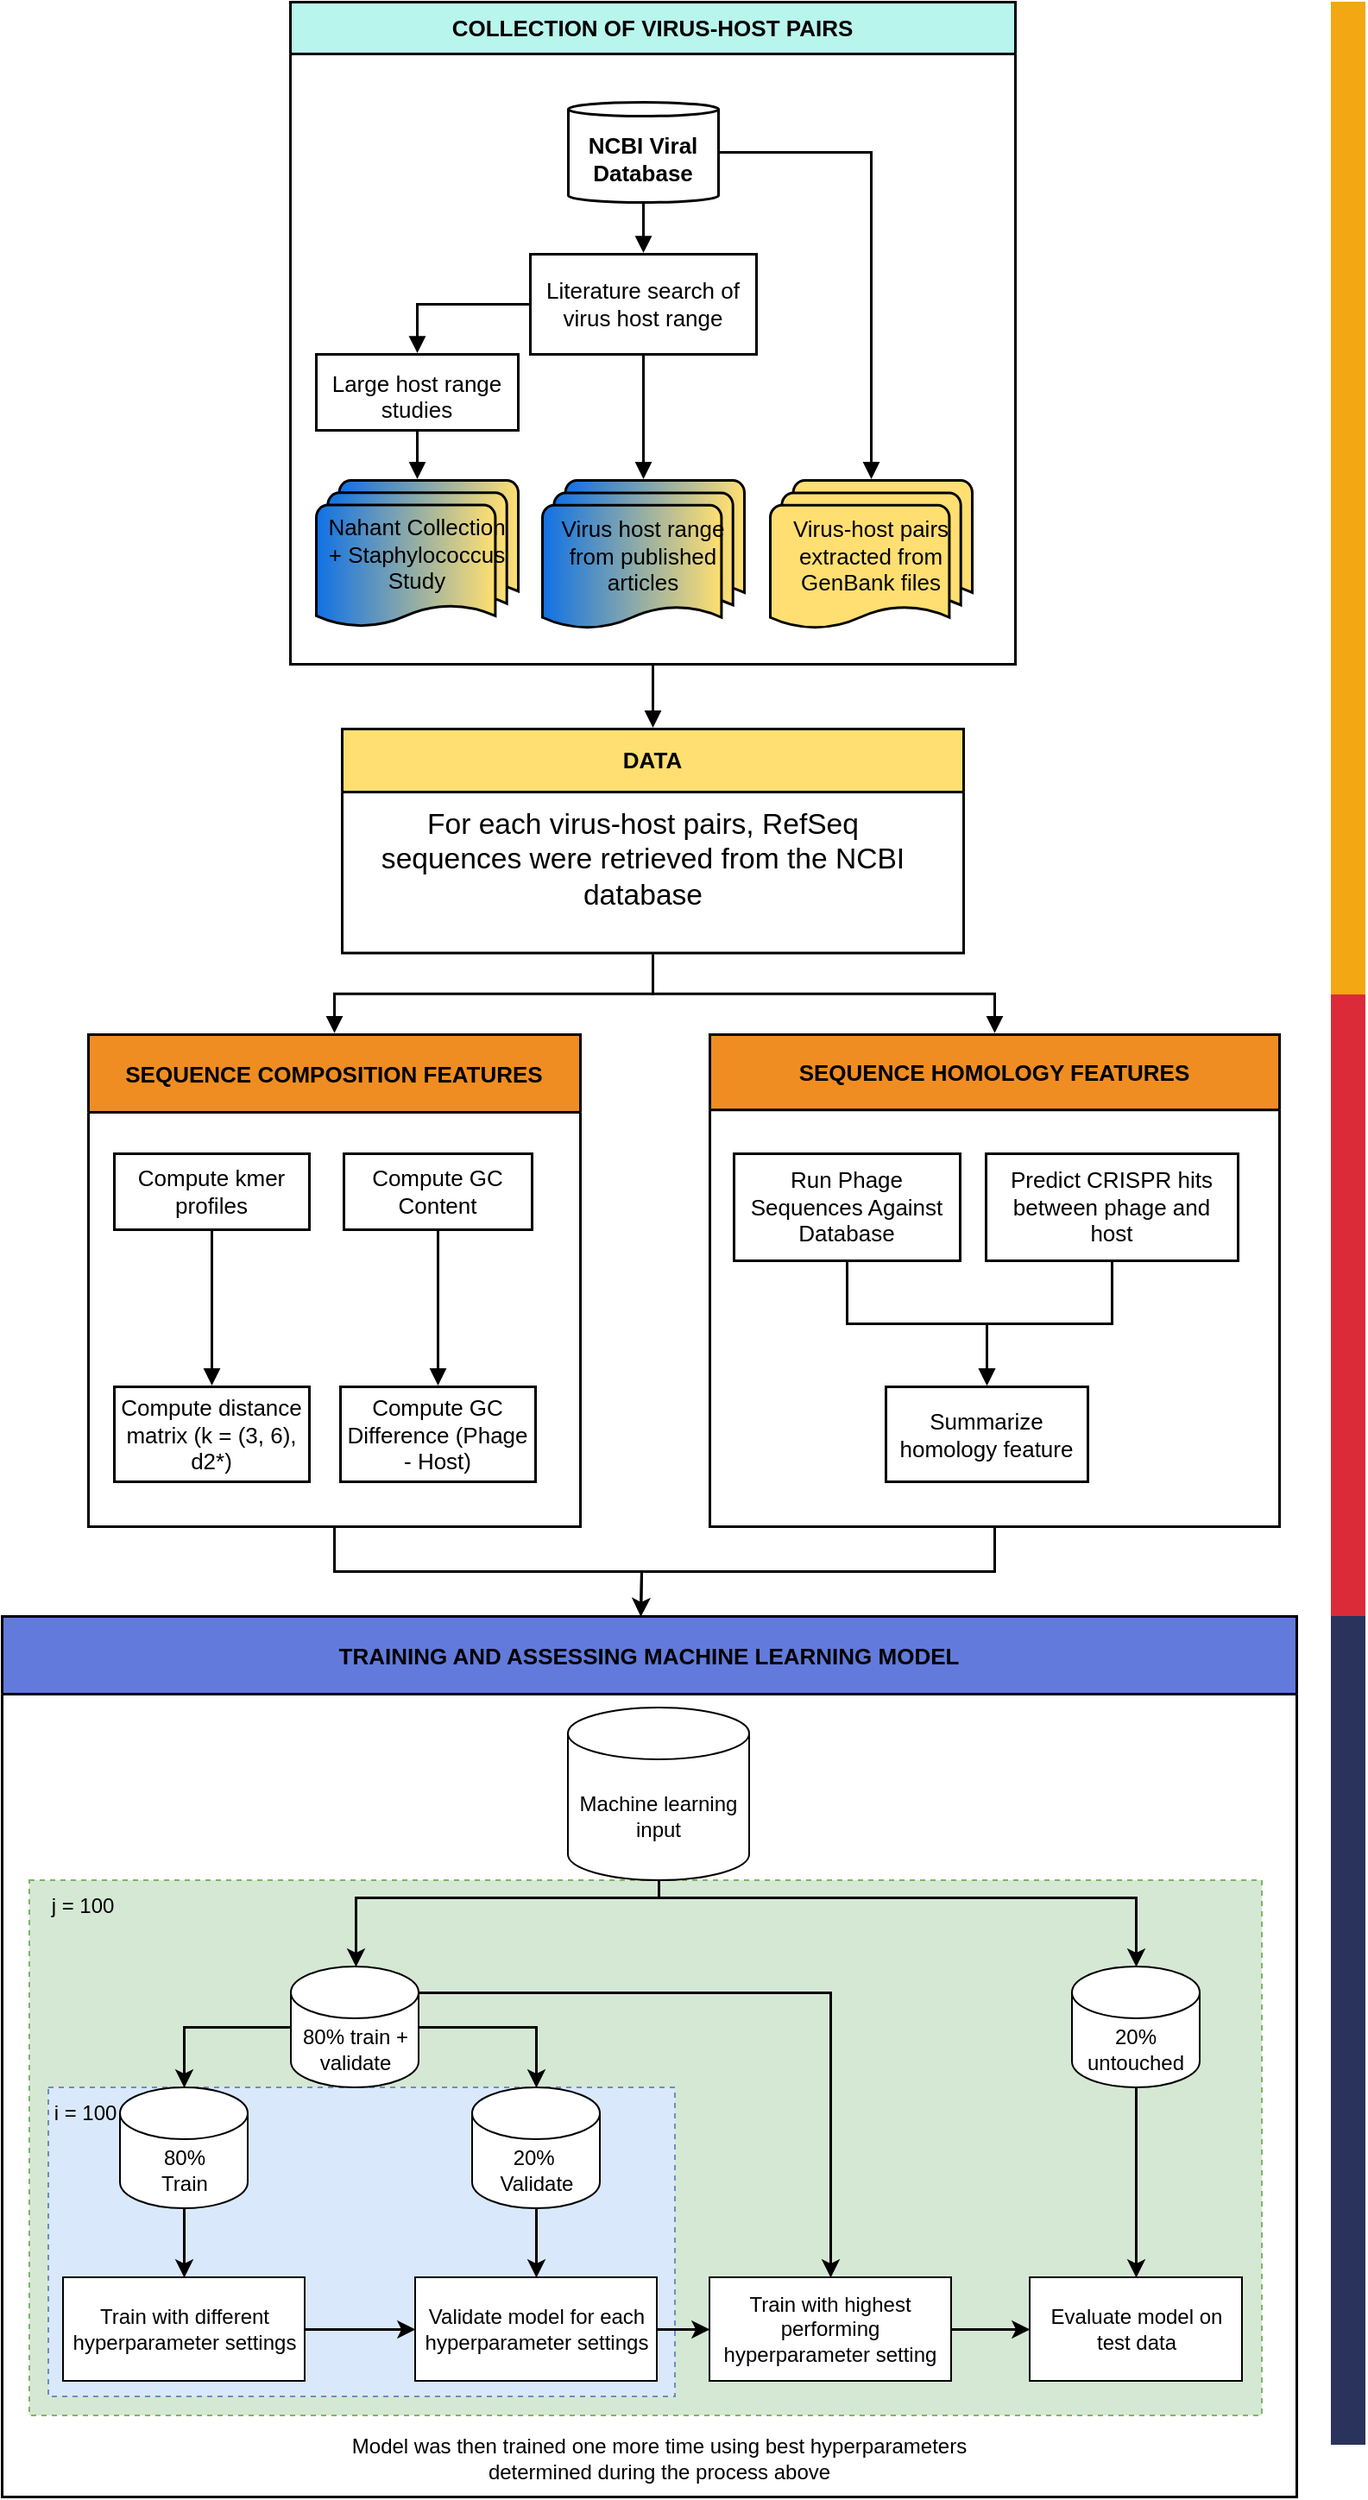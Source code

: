 <mxfile version="20.8.10" type="device"><diagram name="Page-1" id="h4UuCL4yLHBFFL_ZMvVP"><mxGraphModel dx="2440" dy="1428" grid="1" gridSize="10" guides="1" tooltips="1" connect="1" arrows="1" fold="1" page="1" pageScale="1" pageWidth="1200" pageHeight="1000" math="0" shadow="0"><root><mxCell id="0"/><mxCell id="1" parent="0"/><mxCell id="hdeiNulXDC0XY0RcI2Bd-73" value="" style="rounded=0;whiteSpace=wrap;html=1;fillColor=#d5e8d4;gradientDirection=east;strokeColor=#82b366;dashed=1;" vertex="1" parent="1"><mxGeometry x="76" y="1103" width="714" height="310" as="geometry"/></mxCell><mxCell id="hdeiNulXDC0XY0RcI2Bd-70" value="" style="rounded=0;whiteSpace=wrap;html=1;fillColor=#dae8fc;gradientDirection=east;strokeColor=#6c8ebf;dashed=1;" vertex="1" parent="1"><mxGeometry x="87" y="1223" width="363" height="179" as="geometry"/></mxCell><mxCell id="hdeiNulXDC0XY0RcI2Bd-84" style="edgeStyle=orthogonalEdgeStyle;rounded=0;orthogonalLoop=1;jettySize=auto;html=1;strokeWidth=1.5;exitX=0.5;exitY=1;exitDx=0;exitDy=0;" edge="1" parent="1" source="hdeiNulXDC0XY0RcI2Bd-1"><mxGeometry relative="1" as="geometry"><mxPoint x="430" y="950" as="targetPoint"/></mxGeometry></mxCell><mxCell id="hdeiNulXDC0XY0RcI2Bd-1" value="" style="fillColor=none;strokeColor=none;pointerEvents=0;fontStyle=0;html=1;whiteSpace=wrap;container=1;collapsible=0;childLayout=stackLayout;resizeParent=1;dropTarget=0;fontSize=13;spacing=0;strokeOpacity=100;fillOpacity=100;strokeWidth=1.5;" vertex="1" parent="1"><mxGeometry x="470" y="613" width="330" height="285" as="geometry"/></mxCell><mxCell id="hdeiNulXDC0XY0RcI2Bd-2" value="SEQUENCE HOMOLOGY FEATURES" style="swimlane;html=1;whiteSpace=wrap;connectable=0;startSize=43.575;dropTarget=0;rounded=0;spacing=0;strokeOpacity=100;fillOpacity=100;fillColor=#EF8D22;strokeWidth=1.5;container=1;pointerEvents=0;collapsible=0;recursiveResize=0;fontSize=13;fontColor=default;fontStyle=1;" vertex="1" parent="hdeiNulXDC0XY0RcI2Bd-1"><mxGeometry width="330" height="285" as="geometry"/></mxCell><mxCell id="hdeiNulXDC0XY0RcI2Bd-83" style="edgeStyle=orthogonalEdgeStyle;rounded=0;orthogonalLoop=1;jettySize=auto;html=1;strokeWidth=1.5;exitX=0.5;exitY=1;exitDx=0;exitDy=0;" edge="1" parent="1" source="hdeiNulXDC0XY0RcI2Bd-3"><mxGeometry relative="1" as="geometry"><mxPoint x="430" y="950" as="targetPoint"/></mxGeometry></mxCell><mxCell id="hdeiNulXDC0XY0RcI2Bd-3" value="" style="fillColor=none;strokeColor=none;pointerEvents=0;fontStyle=0;html=1;whiteSpace=wrap;container=1;collapsible=0;childLayout=stackLayout;resizeParent=1;dropTarget=0;fontSize=13;spacing=0;strokeOpacity=100;fillOpacity=100;strokeWidth=1.5;" vertex="1" parent="1"><mxGeometry x="110" y="613" width="285" height="285" as="geometry"/></mxCell><mxCell id="hdeiNulXDC0XY0RcI2Bd-4" value="SEQUENCE COMPOSITION FEATURES" style="swimlane;html=1;whiteSpace=wrap;connectable=0;startSize=45;dropTarget=0;rounded=0;spacing=0;strokeOpacity=100;fillOpacity=100;fillColor=#EF8D22;strokeWidth=1.5;container=1;pointerEvents=0;collapsible=0;recursiveResize=0;fontSize=13;fontColor=default;fontStyle=1;" vertex="1" parent="hdeiNulXDC0XY0RcI2Bd-3"><mxGeometry width="285" height="285" as="geometry"/></mxCell><mxCell id="hdeiNulXDC0XY0RcI2Bd-5" value="" style="fillColor=none;strokeColor=none;pointerEvents=0;fontStyle=0;html=1;whiteSpace=wrap;container=1;collapsible=0;childLayout=stackLayout;resizeParent=1;dropTarget=0;fontSize=13;spacing=0;strokeOpacity=100;strokeWidth=1.5;" vertex="1" parent="1"><mxGeometry x="257" y="436" width="360" height="129.725" as="geometry"/></mxCell><mxCell id="hdeiNulXDC0XY0RcI2Bd-6" value="DATA" style="swimlane;html=1;whiteSpace=wrap;connectable=0;startSize=36.525;dropTarget=0;rounded=0;spacing=0;strokeOpacity=100;strokeWidth=1.5;container=1;pointerEvents=0;collapsible=0;recursiveResize=0;fontSize=13;fontColor=default;fontStyle=1;fillColor=#ffdf71;" vertex="1" parent="hdeiNulXDC0XY0RcI2Bd-5"><mxGeometry width="360" height="129.725" as="geometry"/></mxCell><mxCell id="hdeiNulXDC0XY0RcI2Bd-7" value="&lt;span style=&quot;font-weight: normal;&quot;&gt;Compute GC Content&lt;/span&gt;" style="html=1;overflow=block;blockSpacing=1;whiteSpace=wrap;fontSize=13;fontColor=default;fontStyle=1;spacing=3.8;strokeOpacity=100;strokeWidth=1.5;lucidId=YBzUuhlkGyb6;" vertex="1" parent="1"><mxGeometry x="258" y="682" width="109" height="44" as="geometry"/></mxCell><mxCell id="hdeiNulXDC0XY0RcI2Bd-8" value="&lt;span style=&quot;font-weight: normal;&quot;&gt;Compute GC Difference (Phage - Host)&lt;/span&gt;" style="html=1;overflow=block;blockSpacing=1;whiteSpace=wrap;fontSize=13;fontColor=default;fontStyle=1;spacing=3.8;strokeOpacity=100;strokeWidth=1.5;lucidId=8BzUZ24bmEHo;" vertex="1" parent="1"><mxGeometry x="256" y="817" width="113" height="55" as="geometry"/></mxCell><mxCell id="hdeiNulXDC0XY0RcI2Bd-9" value="&lt;span style=&quot;font-weight: normal;&quot;&gt;Compute kmer profiles&lt;/span&gt;" style="html=1;overflow=block;blockSpacing=1;whiteSpace=wrap;fontSize=13;fontColor=default;fontStyle=1;spacing=3.8;strokeOpacity=100;strokeWidth=1.5;lucidId=_CzU1JqBuhhE;" vertex="1" parent="1"><mxGeometry x="125" y="682" width="113" height="44" as="geometry"/></mxCell><mxCell id="hdeiNulXDC0XY0RcI2Bd-10" value="" style="html=1;jettySize=18;whiteSpace=wrap;fontSize=13;strokeOpacity=100;strokeWidth=1.5;rounded=1;arcSize=0;edgeStyle=orthogonalEdgeStyle;startArrow=none;endArrow=block;endFill=1;exitX=0.5;exitY=1.017;exitPerimeter=0;entryX=0.5;entryY=-0.014;entryPerimeter=0;lucidId=jEzUUR57~SX2;" edge="1" parent="1" source="hdeiNulXDC0XY0RcI2Bd-7" target="hdeiNulXDC0XY0RcI2Bd-8"><mxGeometry width="100" height="100" relative="1" as="geometry"><Array as="points"/></mxGeometry></mxCell><mxCell id="hdeiNulXDC0XY0RcI2Bd-11" value="&lt;span style=&quot;font-weight: normal;&quot;&gt;Compute distance matrix (k = (3, 6), d2*)&lt;/span&gt;" style="html=1;overflow=block;blockSpacing=1;whiteSpace=wrap;fontSize=13;fontColor=default;fontStyle=1;spacing=3.8;strokeOpacity=100;strokeWidth=1.5;lucidId=OEzUiuUu0Ew5;" vertex="1" parent="1"><mxGeometry x="125" y="817" width="113" height="55" as="geometry"/></mxCell><mxCell id="hdeiNulXDC0XY0RcI2Bd-12" value="&lt;span style=&quot;font-weight: normal;&quot;&gt;Run Phage Sequences Against Database&lt;/span&gt;" style="html=1;overflow=block;blockSpacing=1;whiteSpace=wrap;fontSize=13;fontColor=default;fontStyle=1;spacing=3.8;strokeOpacity=100;strokeWidth=1.5;lucidId=8KzUAyYP.7yg;" vertex="1" parent="1"><mxGeometry x="484" y="682" width="131" height="62" as="geometry"/></mxCell><mxCell id="hdeiNulXDC0XY0RcI2Bd-13" value="&lt;span style=&quot;font-weight: normal;&quot;&gt;Predict CRISPR hits between phage and host&lt;/span&gt;" style="html=1;overflow=block;blockSpacing=1;whiteSpace=wrap;fontSize=13;fontColor=default;fontStyle=1;spacing=3.8;strokeOpacity=100;strokeWidth=1.5;lucidId=kQ_UClbgd_q_;" vertex="1" parent="1"><mxGeometry x="630" y="682" width="146" height="62" as="geometry"/></mxCell><mxCell id="hdeiNulXDC0XY0RcI2Bd-14" value="&lt;span style=&quot;font-weight: normal;&quot;&gt;Summarize homology feature&lt;/span&gt;" style="html=1;overflow=block;blockSpacing=1;whiteSpace=wrap;fontSize=13;fontColor=default;fontStyle=1;spacing=3.8;strokeOpacity=100;strokeWidth=1.5;lucidId=oI~UW.66D2vP;" vertex="1" parent="1"><mxGeometry x="572" y="817" width="117" height="55" as="geometry"/></mxCell><mxCell id="hdeiNulXDC0XY0RcI2Bd-16" value="" style="html=1;jettySize=18;whiteSpace=wrap;fontSize=13;strokeOpacity=100;strokeWidth=1.5;rounded=1;arcSize=0;edgeStyle=orthogonalEdgeStyle;startArrow=none;endArrow=block;endFill=1;exitX=0.5;exitY=1.012;exitPerimeter=0;entryX=0.5;entryY=-0.014;entryPerimeter=0;lucidId=KaFWNbv~0mAk;" edge="1" parent="1" source="hdeiNulXDC0XY0RcI2Bd-12" target="hdeiNulXDC0XY0RcI2Bd-14"><mxGeometry width="100" height="100" relative="1" as="geometry"><Array as="points"/></mxGeometry></mxCell><mxCell id="hdeiNulXDC0XY0RcI2Bd-17" value="" style="html=1;jettySize=18;whiteSpace=wrap;fontSize=13;strokeOpacity=100;strokeWidth=1.5;rounded=1;arcSize=0;edgeStyle=orthogonalEdgeStyle;startArrow=none;endArrow=block;endFill=1;exitX=0.5;exitY=1.012;exitPerimeter=0;entryX=0.5;entryY=-0.014;entryPerimeter=0;lucidId=YaFWMWNlMH_9;" edge="1" parent="1" source="hdeiNulXDC0XY0RcI2Bd-13" target="hdeiNulXDC0XY0RcI2Bd-14"><mxGeometry width="100" height="100" relative="1" as="geometry"><Array as="points"/></mxGeometry></mxCell><mxCell id="hdeiNulXDC0XY0RcI2Bd-18" value="" style="html=1;jettySize=18;whiteSpace=wrap;fontSize=13;strokeOpacity=100;strokeWidth=1.5;rounded=1;arcSize=0;edgeStyle=orthogonalEdgeStyle;startArrow=none;endArrow=block;endFill=1;exitX=0.5;exitY=1.017;exitPerimeter=0;entryX=0.5;entryY=-0.014;entryPerimeter=0;lucidId=VgFW6AfAh7Tg;" edge="1" parent="1" source="hdeiNulXDC0XY0RcI2Bd-9" target="hdeiNulXDC0XY0RcI2Bd-11"><mxGeometry width="100" height="100" relative="1" as="geometry"><Array as="points"/></mxGeometry></mxCell><mxCell id="hdeiNulXDC0XY0RcI2Bd-22" value="" style="fillColor=none;strokeColor=none;pointerEvents=0;fontStyle=0;html=1;whiteSpace=wrap;container=1;collapsible=0;childLayout=stackLayout;resizeParent=1;dropTarget=0;fontSize=13;spacing=0;strokeOpacity=100;fillOpacity=100;strokeWidth=1.5;" vertex="1" parent="1"><mxGeometry x="227" y="15" width="420" height="383.475" as="geometry"/></mxCell><mxCell id="hdeiNulXDC0XY0RcI2Bd-23" value="COLLECTION OF VIRUS-HOST PAIRS" style="swimlane;html=1;whiteSpace=wrap;connectable=0;startSize=30;dropTarget=0;rounded=0;spacing=0;strokeOpacity=100;fillOpacity=100;fillColor=#B8F5ED;strokeWidth=1.5;container=1;pointerEvents=0;collapsible=0;recursiveResize=0;fontSize=13;fontColor=default;fontStyle=1;" vertex="1" parent="hdeiNulXDC0XY0RcI2Bd-22"><mxGeometry width="420" height="383.475" as="geometry"/></mxCell><mxCell id="hdeiNulXDC0XY0RcI2Bd-24" value="NCBI Viral Database" style="html=1;overflow=block;blockSpacing=1;whiteSpace=wrap;shape=cylinder3;size=4;anchorPointDirection=0;boundedLbl=1;fontSize=13;fontColor=default;fontStyle=1;spacing=3.8;strokeOpacity=100;strokeWidth=1.5;lucidId=I7T9eOT0w~Z9;" vertex="1" parent="1"><mxGeometry x="388" y="73" width="87" height="58" as="geometry"/></mxCell><mxCell id="hdeiNulXDC0XY0RcI2Bd-25" value="Virus-host pairs extracted from GenBank files" style="html=1;overflow=block;blockSpacing=1;whiteSpace=wrap;shape=mxgraph.flowchart.multi-document;fontSize=13;fontColor=default;spacing=3.8;strokeOpacity=100;fillOpacity=100;fillColor=#FFDF71;strokeWidth=1.5;lucidId=29T9TYePljsC;" vertex="1" parent="1"><mxGeometry x="505" y="292" width="117" height="87" as="geometry"/></mxCell><mxCell id="hdeiNulXDC0XY0RcI2Bd-26" value="" style="html=1;jettySize=18;whiteSpace=wrap;fontSize=13;strokeOpacity=100;strokeWidth=1.5;rounded=1;arcSize=0;edgeStyle=orthogonalEdgeStyle;startArrow=none;endArrow=block;endFill=1;exitX=0.5;exitY=1.013;exitPerimeter=0;entryX=0.5;entryY=-0.013;entryPerimeter=0;lucidId=~-T93Q4AZdj-;" edge="1" parent="1" source="hdeiNulXDC0XY0RcI2Bd-24" target="hdeiNulXDC0XY0RcI2Bd-27"><mxGeometry width="100" height="100" relative="1" as="geometry"><Array as="points"/></mxGeometry></mxCell><mxCell id="hdeiNulXDC0XY0RcI2Bd-27" value="Literature search of virus host range" style="html=1;overflow=block;blockSpacing=1;whiteSpace=wrap;fontSize=13;fontColor=default;spacing=9;strokeOpacity=100;strokeWidth=1.5;lucidId=a_T9Yw2yO-r4;" vertex="1" parent="1"><mxGeometry x="366" y="161" width="131" height="58" as="geometry"/></mxCell><mxCell id="hdeiNulXDC0XY0RcI2Bd-28" value="Virus host range from published articles" style="html=1;overflow=block;blockSpacing=1;whiteSpace=wrap;shape=mxgraph.flowchart.multi-document;fontSize=13;fontColor=default;spacing=3.8;strokeOpacity=100;fillColor=#1071e5;gradientColor=#FFDF71;strokeWidth=1.5;lucidId=-.T9Y7HiGOVw;gradientDirection=east;" vertex="1" parent="1"><mxGeometry x="373" y="292" width="117" height="87" as="geometry"/></mxCell><mxCell id="hdeiNulXDC0XY0RcI2Bd-29" value="Large host range studies" style="html=1;overflow=block;blockSpacing=1;whiteSpace=wrap;fontSize=13;fontColor=default;spacing=9;strokeOpacity=100;strokeWidth=1.5;lucidId=p~T9i7g0O0er;" vertex="1" parent="1"><mxGeometry x="242" y="219" width="117" height="44" as="geometry"/></mxCell><mxCell id="hdeiNulXDC0XY0RcI2Bd-30" value="Nahant Collection + Staphylococcus Study" style="html=1;overflow=block;blockSpacing=1;whiteSpace=wrap;shape=mxgraph.flowchart.multi-document;fontSize=13;fontColor=default;spacing=3.8;strokeOpacity=100;fillColor=#1071e5;gradientColor=#FFDF71;strokeWidth=1.5;lucidId=3bU9GYT2nqYp;gradientDirection=east;" vertex="1" parent="1"><mxGeometry x="242" y="292" width="117" height="86" as="geometry"/></mxCell><mxCell id="hdeiNulXDC0XY0RcI2Bd-31" value="" style="html=1;jettySize=18;whiteSpace=wrap;fontSize=13;strokeOpacity=100;strokeWidth=1.5;rounded=1;arcSize=0;edgeStyle=orthogonalEdgeStyle;startArrow=none;endArrow=block;endFill=1;exitX=-0.006;exitY=0.5;exitPerimeter=0;entryX=0.5;entryY=-0.017;entryPerimeter=0;lucidId=-dU98t5lsShP;" edge="1" parent="1" source="hdeiNulXDC0XY0RcI2Bd-27" target="hdeiNulXDC0XY0RcI2Bd-29"><mxGeometry width="100" height="100" relative="1" as="geometry"><Array as="points"/></mxGeometry></mxCell><mxCell id="hdeiNulXDC0XY0RcI2Bd-32" value="" style="html=1;jettySize=18;whiteSpace=wrap;fontSize=13;strokeOpacity=100;strokeWidth=1.5;rounded=1;arcSize=0;edgeStyle=orthogonalEdgeStyle;startArrow=none;endArrow=block;endFill=1;exitX=0.5;exitY=1.017;exitPerimeter=0;entryX=0.5;entryY=-0.009;entryPerimeter=0;lucidId=.dU9tayyYwSJ;" edge="1" parent="1" source="hdeiNulXDC0XY0RcI2Bd-29" target="hdeiNulXDC0XY0RcI2Bd-30"><mxGeometry width="100" height="100" relative="1" as="geometry"><Array as="points"/></mxGeometry></mxCell><mxCell id="hdeiNulXDC0XY0RcI2Bd-33" value="" style="html=1;jettySize=18;whiteSpace=wrap;fontSize=13;strokeOpacity=100;strokeWidth=1.5;rounded=1;arcSize=0;edgeStyle=orthogonalEdgeStyle;startArrow=none;endArrow=block;endFill=1;exitX=1.009;exitY=0.5;exitPerimeter=0;entryX=0.5;entryY=-0.009;entryPerimeter=0;lucidId=FeU9Z64Apsmq;" edge="1" parent="1" source="hdeiNulXDC0XY0RcI2Bd-24" target="hdeiNulXDC0XY0RcI2Bd-25"><mxGeometry width="100" height="100" relative="1" as="geometry"><Array as="points"/></mxGeometry></mxCell><mxCell id="hdeiNulXDC0XY0RcI2Bd-34" value="" style="html=1;jettySize=18;whiteSpace=wrap;fontSize=13;strokeOpacity=100;strokeWidth=1.5;rounded=1;arcSize=0;edgeStyle=orthogonalEdgeStyle;startArrow=none;endArrow=block;endFill=1;exitX=0.5;exitY=1.013;exitPerimeter=0;entryX=0.5;entryY=-0.009;entryPerimeter=0;lucidId=jgU9QxffZ6kn;" edge="1" parent="1" source="hdeiNulXDC0XY0RcI2Bd-27" target="hdeiNulXDC0XY0RcI2Bd-28"><mxGeometry width="100" height="100" relative="1" as="geometry"><Array as="points"/></mxGeometry></mxCell><mxCell id="hdeiNulXDC0XY0RcI2Bd-35" value="" style="html=1;jettySize=18;whiteSpace=wrap;fontSize=13;strokeOpacity=100;strokeWidth=1.5;rounded=1;arcSize=0;edgeStyle=orthogonalEdgeStyle;startArrow=none;endArrow=block;endFill=1;exitX=0.5;exitY=1.002;exitPerimeter=0;entryX=0.5;entryY=-0.006;entryPerimeter=0;lucidId=WjU9Ed3fEuR6;" edge="1" parent="1" source="hdeiNulXDC0XY0RcI2Bd-22" target="hdeiNulXDC0XY0RcI2Bd-5"><mxGeometry width="100" height="100" relative="1" as="geometry"><Array as="points"/></mxGeometry></mxCell><mxCell id="hdeiNulXDC0XY0RcI2Bd-36" value="" style="html=1;jettySize=18;whiteSpace=wrap;fontSize=13;strokeOpacity=100;strokeWidth=1.5;rounded=1;arcSize=0;edgeStyle=orthogonalEdgeStyle;startArrow=none;endArrow=block;endFill=1;exitX=0.5;exitY=1.006;exitPerimeter=0;entryX=0.5;entryY=-0.003;entryPerimeter=0;lucidId=7jU9XzKBZS1b;" edge="1" parent="1" source="hdeiNulXDC0XY0RcI2Bd-5" target="hdeiNulXDC0XY0RcI2Bd-3"><mxGeometry width="100" height="100" relative="1" as="geometry"><Array as="points"/></mxGeometry></mxCell><mxCell id="hdeiNulXDC0XY0RcI2Bd-37" value="" style="html=1;jettySize=18;whiteSpace=wrap;fontSize=13;strokeOpacity=100;strokeWidth=1.5;rounded=1;arcSize=0;edgeStyle=orthogonalEdgeStyle;startArrow=none;endArrow=block;endFill=1;exitX=0.5;exitY=1.006;exitPerimeter=0;entryX=0.5;entryY=-0.003;entryPerimeter=0;lucidId=fkU9TOv61Y.l;" edge="1" parent="1" source="hdeiNulXDC0XY0RcI2Bd-5" target="hdeiNulXDC0XY0RcI2Bd-1"><mxGeometry width="100" height="100" relative="1" as="geometry"><Array as="points"/></mxGeometry></mxCell><mxCell id="hdeiNulXDC0XY0RcI2Bd-38" value="For each virus-host pairs, RefSeq sequences were retrieved from the NCBI database" style="html=1;overflow=block;blockSpacing=1;whiteSpace=wrap;fontSize=16.8;fontColor=default;spacing=3.8;strokeOpacity=0;fillOpacity=0;fillColor=#ffffff;strokeWidth=1.5;lucidId=slU9cu-CTDzq;" vertex="1" parent="1"><mxGeometry x="271" y="461" width="321" height="101" as="geometry"/></mxCell><mxCell id="hdeiNulXDC0XY0RcI2Bd-45" value="" style="rounded=0;whiteSpace=wrap;html=1;fillColor=#F3A712;gradientColor=none;gradientDirection=east;strokeColor=none;" vertex="1" parent="1"><mxGeometry x="830" y="15" width="20" height="575" as="geometry"/></mxCell><mxCell id="hdeiNulXDC0XY0RcI2Bd-46" value="" style="rounded=0;whiteSpace=wrap;html=1;fillColor=#DB2B39;gradientColor=none;gradientDirection=east;strokeColor=none;" vertex="1" parent="1"><mxGeometry x="830" y="590" width="20" height="360" as="geometry"/></mxCell><mxCell id="hdeiNulXDC0XY0RcI2Bd-48" value="" style="rounded=0;whiteSpace=wrap;html=1;fillColor=#29335C;gradientColor=none;gradientDirection=east;strokeColor=none;" vertex="1" parent="1"><mxGeometry x="830" y="950" width="20" height="480" as="geometry"/></mxCell><mxCell id="hdeiNulXDC0XY0RcI2Bd-54" style="edgeStyle=orthogonalEdgeStyle;rounded=0;orthogonalLoop=1;jettySize=auto;html=1;strokeWidth=1.5;" edge="1" parent="1" source="hdeiNulXDC0XY0RcI2Bd-50" target="hdeiNulXDC0XY0RcI2Bd-52"><mxGeometry relative="1" as="geometry"><Array as="points"><mxPoint x="440" y="1113"/><mxPoint x="717" y="1113"/></Array></mxGeometry></mxCell><mxCell id="hdeiNulXDC0XY0RcI2Bd-64" style="edgeStyle=orthogonalEdgeStyle;rounded=0;orthogonalLoop=1;jettySize=auto;html=1;entryX=0.5;entryY=0;entryDx=0;entryDy=0;entryPerimeter=0;strokeWidth=1.5;" edge="1" parent="1" source="hdeiNulXDC0XY0RcI2Bd-50" target="hdeiNulXDC0XY0RcI2Bd-51"><mxGeometry relative="1" as="geometry"><Array as="points"><mxPoint x="440" y="1113"/><mxPoint x="265" y="1113"/><mxPoint x="265" y="1153"/></Array></mxGeometry></mxCell><mxCell id="hdeiNulXDC0XY0RcI2Bd-50" value="Machine learning input" style="shape=cylinder3;whiteSpace=wrap;html=1;boundedLbl=1;backgroundOutline=1;size=15;fillColor=#FFFFFF;gradientColor=none;gradientDirection=east;" vertex="1" parent="1"><mxGeometry x="388" y="1003" width="105" height="100" as="geometry"/></mxCell><mxCell id="hdeiNulXDC0XY0RcI2Bd-57" style="edgeStyle=orthogonalEdgeStyle;rounded=0;orthogonalLoop=1;jettySize=auto;html=1;entryX=0.5;entryY=0;entryDx=0;entryDy=0;entryPerimeter=0;strokeWidth=1.5;" edge="1" parent="1" source="hdeiNulXDC0XY0RcI2Bd-51" target="hdeiNulXDC0XY0RcI2Bd-55"><mxGeometry relative="1" as="geometry"/></mxCell><mxCell id="hdeiNulXDC0XY0RcI2Bd-58" style="edgeStyle=orthogonalEdgeStyle;rounded=0;orthogonalLoop=1;jettySize=auto;html=1;entryX=0.5;entryY=0;entryDx=0;entryDy=0;entryPerimeter=0;strokeWidth=1.5;" edge="1" parent="1" source="hdeiNulXDC0XY0RcI2Bd-51" target="hdeiNulXDC0XY0RcI2Bd-56"><mxGeometry relative="1" as="geometry"/></mxCell><mxCell id="hdeiNulXDC0XY0RcI2Bd-66" style="edgeStyle=orthogonalEdgeStyle;rounded=0;orthogonalLoop=1;jettySize=auto;html=1;entryX=0.5;entryY=0;entryDx=0;entryDy=0;strokeWidth=1.5;exitX=1;exitY=0;exitDx=0;exitDy=15;exitPerimeter=0;" edge="1" parent="1" source="hdeiNulXDC0XY0RcI2Bd-51" target="hdeiNulXDC0XY0RcI2Bd-65"><mxGeometry relative="1" as="geometry"/></mxCell><mxCell id="hdeiNulXDC0XY0RcI2Bd-51" value="80% train + validate" style="shape=cylinder3;whiteSpace=wrap;html=1;boundedLbl=1;backgroundOutline=1;size=15;fillColor=#FFFFFF;gradientColor=none;gradientDirection=east;" vertex="1" parent="1"><mxGeometry x="227.5" y="1153" width="74" height="70" as="geometry"/></mxCell><mxCell id="hdeiNulXDC0XY0RcI2Bd-69" style="edgeStyle=orthogonalEdgeStyle;rounded=0;orthogonalLoop=1;jettySize=auto;html=1;entryX=0.5;entryY=0;entryDx=0;entryDy=0;strokeWidth=1.5;" edge="1" parent="1" source="hdeiNulXDC0XY0RcI2Bd-52" target="hdeiNulXDC0XY0RcI2Bd-67"><mxGeometry relative="1" as="geometry"/></mxCell><mxCell id="hdeiNulXDC0XY0RcI2Bd-52" value="20% untouched" style="shape=cylinder3;whiteSpace=wrap;html=1;boundedLbl=1;backgroundOutline=1;size=15;fillColor=#FFFFFF;gradientColor=none;gradientDirection=east;" vertex="1" parent="1"><mxGeometry x="680" y="1153" width="74" height="70" as="geometry"/></mxCell><mxCell id="hdeiNulXDC0XY0RcI2Bd-61" style="edgeStyle=orthogonalEdgeStyle;rounded=0;orthogonalLoop=1;jettySize=auto;html=1;strokeWidth=1.5;" edge="1" parent="1" source="hdeiNulXDC0XY0RcI2Bd-55" target="hdeiNulXDC0XY0RcI2Bd-59"><mxGeometry relative="1" as="geometry"/></mxCell><mxCell id="hdeiNulXDC0XY0RcI2Bd-55" value="80%&lt;br&gt;Train" style="shape=cylinder3;whiteSpace=wrap;html=1;boundedLbl=1;backgroundOutline=1;size=15;fillColor=#FFFFFF;gradientColor=none;gradientDirection=east;" vertex="1" parent="1"><mxGeometry x="128.5" y="1223" width="74" height="70" as="geometry"/></mxCell><mxCell id="hdeiNulXDC0XY0RcI2Bd-63" style="edgeStyle=orthogonalEdgeStyle;rounded=0;orthogonalLoop=1;jettySize=auto;html=1;entryX=0.5;entryY=0;entryDx=0;entryDy=0;strokeWidth=1.5;" edge="1" parent="1" source="hdeiNulXDC0XY0RcI2Bd-56" target="hdeiNulXDC0XY0RcI2Bd-60"><mxGeometry relative="1" as="geometry"/></mxCell><mxCell id="hdeiNulXDC0XY0RcI2Bd-56" value="20%&amp;nbsp;&lt;br&gt;Validate" style="shape=cylinder3;whiteSpace=wrap;html=1;boundedLbl=1;backgroundOutline=1;size=15;fillColor=#FFFFFF;gradientColor=none;gradientDirection=east;" vertex="1" parent="1"><mxGeometry x="332.5" y="1223" width="74" height="70" as="geometry"/></mxCell><mxCell id="hdeiNulXDC0XY0RcI2Bd-62" style="edgeStyle=orthogonalEdgeStyle;rounded=0;orthogonalLoop=1;jettySize=auto;html=1;strokeWidth=1.5;" edge="1" parent="1" source="hdeiNulXDC0XY0RcI2Bd-59" target="hdeiNulXDC0XY0RcI2Bd-60"><mxGeometry relative="1" as="geometry"/></mxCell><mxCell id="hdeiNulXDC0XY0RcI2Bd-59" value="Train with different hyperparameter settings" style="rounded=0;whiteSpace=wrap;html=1;fillColor=#FFFFFF;gradientColor=none;gradientDirection=east;" vertex="1" parent="1"><mxGeometry x="95.5" y="1333" width="140" height="60" as="geometry"/></mxCell><mxCell id="hdeiNulXDC0XY0RcI2Bd-79" style="edgeStyle=orthogonalEdgeStyle;rounded=0;orthogonalLoop=1;jettySize=auto;html=1;entryX=0;entryY=0.5;entryDx=0;entryDy=0;strokeWidth=1.5;" edge="1" parent="1" source="hdeiNulXDC0XY0RcI2Bd-60" target="hdeiNulXDC0XY0RcI2Bd-65"><mxGeometry relative="1" as="geometry"/></mxCell><mxCell id="hdeiNulXDC0XY0RcI2Bd-60" value="Validate model for each hyperparameter settings" style="rounded=0;whiteSpace=wrap;html=1;fillColor=#FFFFFF;gradientColor=none;gradientDirection=east;" vertex="1" parent="1"><mxGeometry x="299.5" y="1333" width="140" height="60" as="geometry"/></mxCell><mxCell id="hdeiNulXDC0XY0RcI2Bd-68" style="edgeStyle=orthogonalEdgeStyle;rounded=0;orthogonalLoop=1;jettySize=auto;html=1;entryX=0;entryY=0.5;entryDx=0;entryDy=0;strokeWidth=1.5;" edge="1" parent="1" source="hdeiNulXDC0XY0RcI2Bd-65" target="hdeiNulXDC0XY0RcI2Bd-67"><mxGeometry relative="1" as="geometry"/></mxCell><mxCell id="hdeiNulXDC0XY0RcI2Bd-65" value="Train with highest performing hyperparameter setting" style="rounded=0;whiteSpace=wrap;html=1;fillColor=#FFFFFF;gradientColor=none;gradientDirection=east;" vertex="1" parent="1"><mxGeometry x="470" y="1333" width="140" height="60" as="geometry"/></mxCell><mxCell id="hdeiNulXDC0XY0RcI2Bd-67" value="Evaluate model on test data" style="rounded=0;whiteSpace=wrap;html=1;fillColor=#FFFFFF;gradientColor=none;gradientDirection=east;" vertex="1" parent="1"><mxGeometry x="655.5" y="1333" width="123" height="60" as="geometry"/></mxCell><mxCell id="hdeiNulXDC0XY0RcI2Bd-74" value="Model was then trained one more time using best hyperparameters determined during the process above" style="text;html=1;strokeColor=none;fillColor=none;align=center;verticalAlign=middle;whiteSpace=wrap;rounded=0;" vertex="1" parent="1"><mxGeometry x="258.5" y="1423" width="364" height="30" as="geometry"/></mxCell><mxCell id="hdeiNulXDC0XY0RcI2Bd-76" value="j = 100" style="text;html=1;strokeColor=none;fillColor=none;align=center;verticalAlign=middle;whiteSpace=wrap;rounded=0;" vertex="1" parent="1"><mxGeometry x="77" y="1103" width="60" height="30" as="geometry"/></mxCell><mxCell id="hdeiNulXDC0XY0RcI2Bd-77" value="i = 100" style="text;html=1;strokeColor=none;fillColor=none;align=center;verticalAlign=middle;whiteSpace=wrap;rounded=0;" vertex="1" parent="1"><mxGeometry x="80" y="1223" width="57" height="30" as="geometry"/></mxCell><mxCell id="hdeiNulXDC0XY0RcI2Bd-80" value="TRAINING AND ASSESSING MACHINE LEARNING MODEL" style="swimlane;html=1;whiteSpace=wrap;connectable=0;startSize=45;dropTarget=0;rounded=0;spacing=0;strokeOpacity=100;fillOpacity=100;fillColor=#627ADB;strokeWidth=1.5;container=1;pointerEvents=0;collapsible=0;recursiveResize=0;fontSize=13;fontColor=default;fontStyle=1;" vertex="1" parent="1"><mxGeometry x="60" y="950" width="750" height="510" as="geometry"/></mxCell></root></mxGraphModel></diagram></mxfile>